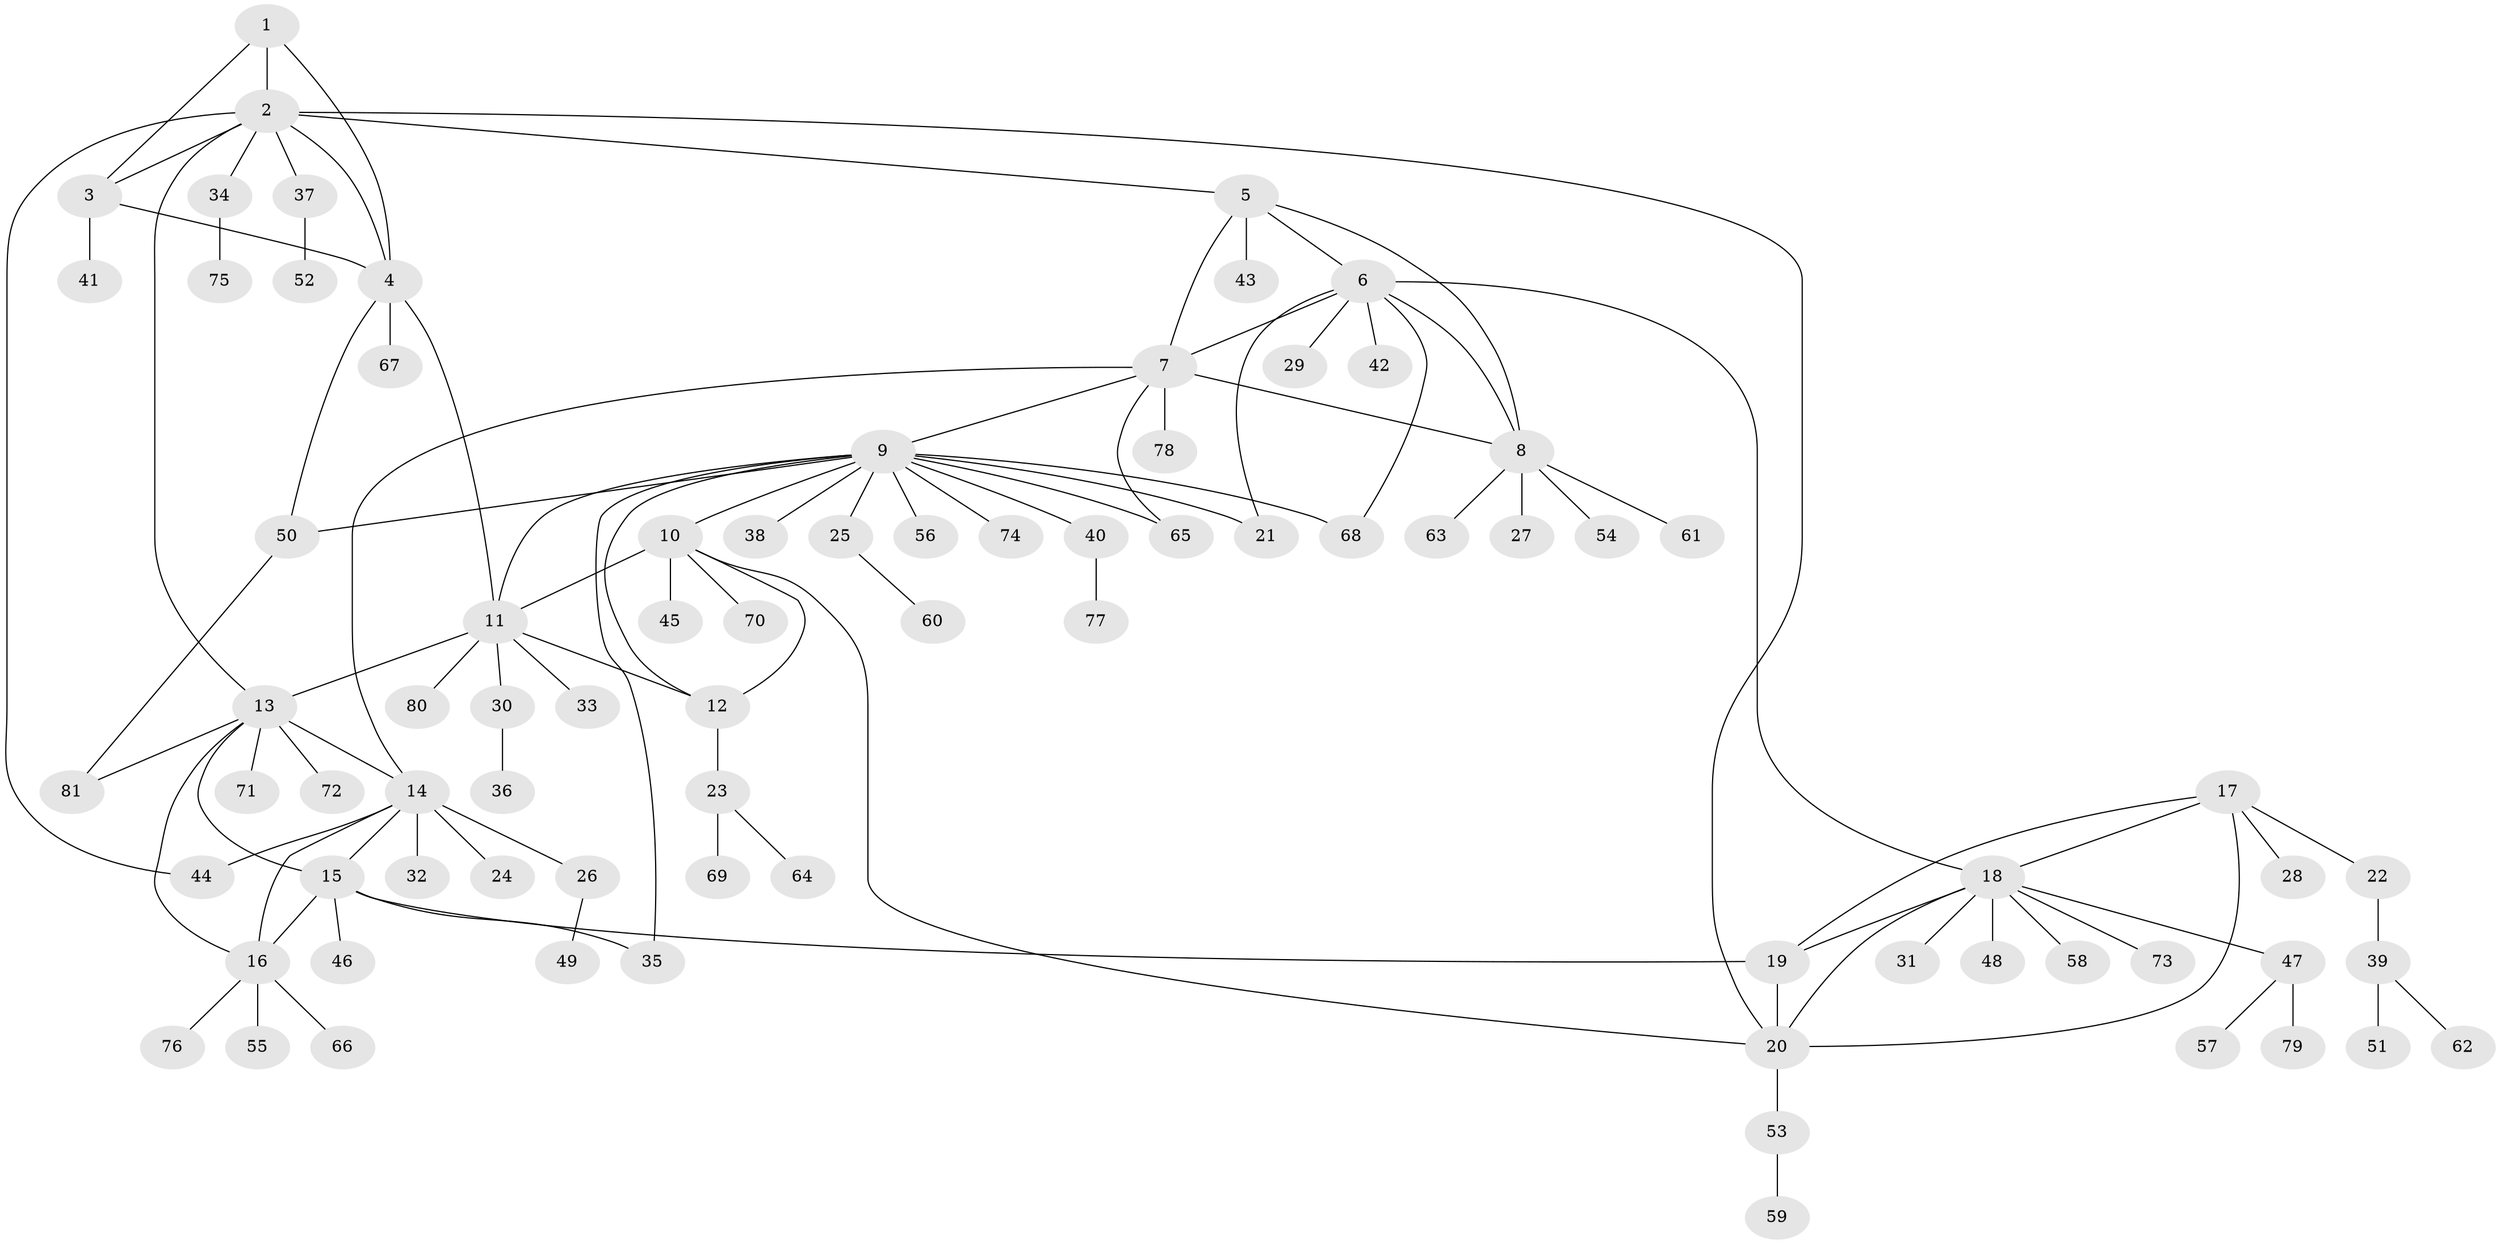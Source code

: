 // coarse degree distribution, {6: 0.17073170731707318, 3: 0.04878048780487805, 2: 0.17073170731707318, 4: 0.12195121951219512, 8: 0.024390243902439025, 5: 0.04878048780487805, 1: 0.3902439024390244, 12: 0.024390243902439025}
// Generated by graph-tools (version 1.1) at 2025/37/03/04/25 23:37:36]
// undirected, 81 vertices, 108 edges
graph export_dot {
  node [color=gray90,style=filled];
  1;
  2;
  3;
  4;
  5;
  6;
  7;
  8;
  9;
  10;
  11;
  12;
  13;
  14;
  15;
  16;
  17;
  18;
  19;
  20;
  21;
  22;
  23;
  24;
  25;
  26;
  27;
  28;
  29;
  30;
  31;
  32;
  33;
  34;
  35;
  36;
  37;
  38;
  39;
  40;
  41;
  42;
  43;
  44;
  45;
  46;
  47;
  48;
  49;
  50;
  51;
  52;
  53;
  54;
  55;
  56;
  57;
  58;
  59;
  60;
  61;
  62;
  63;
  64;
  65;
  66;
  67;
  68;
  69;
  70;
  71;
  72;
  73;
  74;
  75;
  76;
  77;
  78;
  79;
  80;
  81;
  1 -- 2;
  1 -- 3;
  1 -- 4;
  2 -- 3;
  2 -- 4;
  2 -- 5;
  2 -- 13;
  2 -- 20;
  2 -- 34;
  2 -- 37;
  2 -- 44;
  3 -- 4;
  3 -- 41;
  4 -- 11;
  4 -- 50;
  4 -- 67;
  5 -- 6;
  5 -- 7;
  5 -- 8;
  5 -- 43;
  6 -- 7;
  6 -- 8;
  6 -- 18;
  6 -- 21;
  6 -- 29;
  6 -- 42;
  6 -- 68;
  7 -- 8;
  7 -- 9;
  7 -- 14;
  7 -- 65;
  7 -- 78;
  8 -- 27;
  8 -- 54;
  8 -- 61;
  8 -- 63;
  9 -- 10;
  9 -- 11;
  9 -- 12;
  9 -- 21;
  9 -- 25;
  9 -- 35;
  9 -- 38;
  9 -- 40;
  9 -- 50;
  9 -- 56;
  9 -- 65;
  9 -- 68;
  9 -- 74;
  10 -- 11;
  10 -- 12;
  10 -- 20;
  10 -- 45;
  10 -- 70;
  11 -- 12;
  11 -- 13;
  11 -- 30;
  11 -- 33;
  11 -- 80;
  12 -- 23;
  13 -- 14;
  13 -- 15;
  13 -- 16;
  13 -- 71;
  13 -- 72;
  13 -- 81;
  14 -- 15;
  14 -- 16;
  14 -- 24;
  14 -- 26;
  14 -- 32;
  14 -- 44;
  15 -- 16;
  15 -- 19;
  15 -- 35;
  15 -- 46;
  16 -- 55;
  16 -- 66;
  16 -- 76;
  17 -- 18;
  17 -- 19;
  17 -- 20;
  17 -- 22;
  17 -- 28;
  18 -- 19;
  18 -- 20;
  18 -- 31;
  18 -- 47;
  18 -- 48;
  18 -- 58;
  18 -- 73;
  19 -- 20;
  20 -- 53;
  22 -- 39;
  23 -- 64;
  23 -- 69;
  25 -- 60;
  26 -- 49;
  30 -- 36;
  34 -- 75;
  37 -- 52;
  39 -- 51;
  39 -- 62;
  40 -- 77;
  47 -- 57;
  47 -- 79;
  50 -- 81;
  53 -- 59;
}
